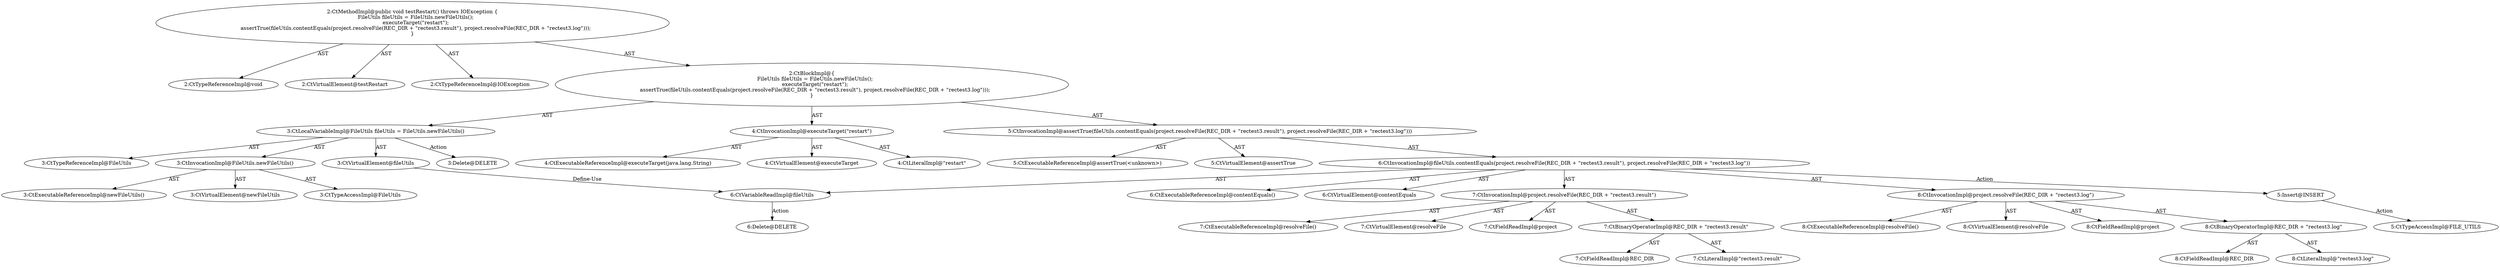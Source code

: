 digraph "testRestart#?" {
0 [label="2:CtTypeReferenceImpl@void" shape=ellipse]
1 [label="2:CtVirtualElement@testRestart" shape=ellipse]
2 [label="2:CtTypeReferenceImpl@IOException" shape=ellipse]
3 [label="3:CtTypeReferenceImpl@FileUtils" shape=ellipse]
4 [label="3:CtExecutableReferenceImpl@newFileUtils()" shape=ellipse]
5 [label="3:CtVirtualElement@newFileUtils" shape=ellipse]
6 [label="3:CtTypeAccessImpl@FileUtils" shape=ellipse]
7 [label="3:CtInvocationImpl@FileUtils.newFileUtils()" shape=ellipse]
8 [label="3:CtVirtualElement@fileUtils" shape=ellipse]
9 [label="3:CtLocalVariableImpl@FileUtils fileUtils = FileUtils.newFileUtils()" shape=ellipse]
10 [label="4:CtExecutableReferenceImpl@executeTarget(java.lang.String)" shape=ellipse]
11 [label="4:CtVirtualElement@executeTarget" shape=ellipse]
12 [label="4:CtLiteralImpl@\"restart\"" shape=ellipse]
13 [label="4:CtInvocationImpl@executeTarget(\"restart\")" shape=ellipse]
14 [label="5:CtExecutableReferenceImpl@assertTrue(<unknown>)" shape=ellipse]
15 [label="5:CtVirtualElement@assertTrue" shape=ellipse]
16 [label="6:CtExecutableReferenceImpl@contentEquals()" shape=ellipse]
17 [label="6:CtVirtualElement@contentEquals" shape=ellipse]
18 [label="6:CtVariableReadImpl@fileUtils" shape=ellipse]
19 [label="7:CtExecutableReferenceImpl@resolveFile()" shape=ellipse]
20 [label="7:CtVirtualElement@resolveFile" shape=ellipse]
21 [label="7:CtFieldReadImpl@project" shape=ellipse]
22 [label="7:CtFieldReadImpl@REC_DIR" shape=ellipse]
23 [label="7:CtLiteralImpl@\"rectest3.result\"" shape=ellipse]
24 [label="7:CtBinaryOperatorImpl@REC_DIR + \"rectest3.result\"" shape=ellipse]
25 [label="7:CtInvocationImpl@project.resolveFile(REC_DIR + \"rectest3.result\")" shape=ellipse]
26 [label="8:CtExecutableReferenceImpl@resolveFile()" shape=ellipse]
27 [label="8:CtVirtualElement@resolveFile" shape=ellipse]
28 [label="8:CtFieldReadImpl@project" shape=ellipse]
29 [label="8:CtFieldReadImpl@REC_DIR" shape=ellipse]
30 [label="8:CtLiteralImpl@\"rectest3.log\"" shape=ellipse]
31 [label="8:CtBinaryOperatorImpl@REC_DIR + \"rectest3.log\"" shape=ellipse]
32 [label="8:CtInvocationImpl@project.resolveFile(REC_DIR + \"rectest3.log\")" shape=ellipse]
33 [label="6:CtInvocationImpl@fileUtils.contentEquals(project.resolveFile(REC_DIR + \"rectest3.result\"), project.resolveFile(REC_DIR + \"rectest3.log\"))" shape=ellipse]
34 [label="5:CtInvocationImpl@assertTrue(fileUtils.contentEquals(project.resolveFile(REC_DIR + \"rectest3.result\"), project.resolveFile(REC_DIR + \"rectest3.log\")))" shape=ellipse]
35 [label="2:CtBlockImpl@\{
    FileUtils fileUtils = FileUtils.newFileUtils();
    executeTarget(\"restart\");
    assertTrue(fileUtils.contentEquals(project.resolveFile(REC_DIR + \"rectest3.result\"), project.resolveFile(REC_DIR + \"rectest3.log\")));
\}" shape=ellipse]
36 [label="2:CtMethodImpl@public void testRestart() throws IOException \{
    FileUtils fileUtils = FileUtils.newFileUtils();
    executeTarget(\"restart\");
    assertTrue(fileUtils.contentEquals(project.resolveFile(REC_DIR + \"rectest3.result\"), project.resolveFile(REC_DIR + \"rectest3.log\")));
\}" shape=ellipse]
37 [label="3:Delete@DELETE" shape=ellipse]
38 [label="6:Delete@DELETE" shape=ellipse]
39 [label="5:Insert@INSERT" shape=ellipse]
40 [label="5:CtTypeAccessImpl@FILE_UTILS" shape=ellipse]
7 -> 5 [label="AST"];
7 -> 6 [label="AST"];
7 -> 4 [label="AST"];
8 -> 18 [label="Define-Use"];
9 -> 8 [label="AST"];
9 -> 3 [label="AST"];
9 -> 7 [label="AST"];
9 -> 37 [label="Action"];
13 -> 11 [label="AST"];
13 -> 10 [label="AST"];
13 -> 12 [label="AST"];
18 -> 38 [label="Action"];
24 -> 22 [label="AST"];
24 -> 23 [label="AST"];
25 -> 20 [label="AST"];
25 -> 21 [label="AST"];
25 -> 19 [label="AST"];
25 -> 24 [label="AST"];
31 -> 29 [label="AST"];
31 -> 30 [label="AST"];
32 -> 27 [label="AST"];
32 -> 28 [label="AST"];
32 -> 26 [label="AST"];
32 -> 31 [label="AST"];
33 -> 17 [label="AST"];
33 -> 18 [label="AST"];
33 -> 16 [label="AST"];
33 -> 25 [label="AST"];
33 -> 32 [label="AST"];
33 -> 39 [label="Action"];
34 -> 15 [label="AST"];
34 -> 14 [label="AST"];
34 -> 33 [label="AST"];
35 -> 9 [label="AST"];
35 -> 13 [label="AST"];
35 -> 34 [label="AST"];
36 -> 1 [label="AST"];
36 -> 0 [label="AST"];
36 -> 2 [label="AST"];
36 -> 35 [label="AST"];
39 -> 40 [label="Action"];
}